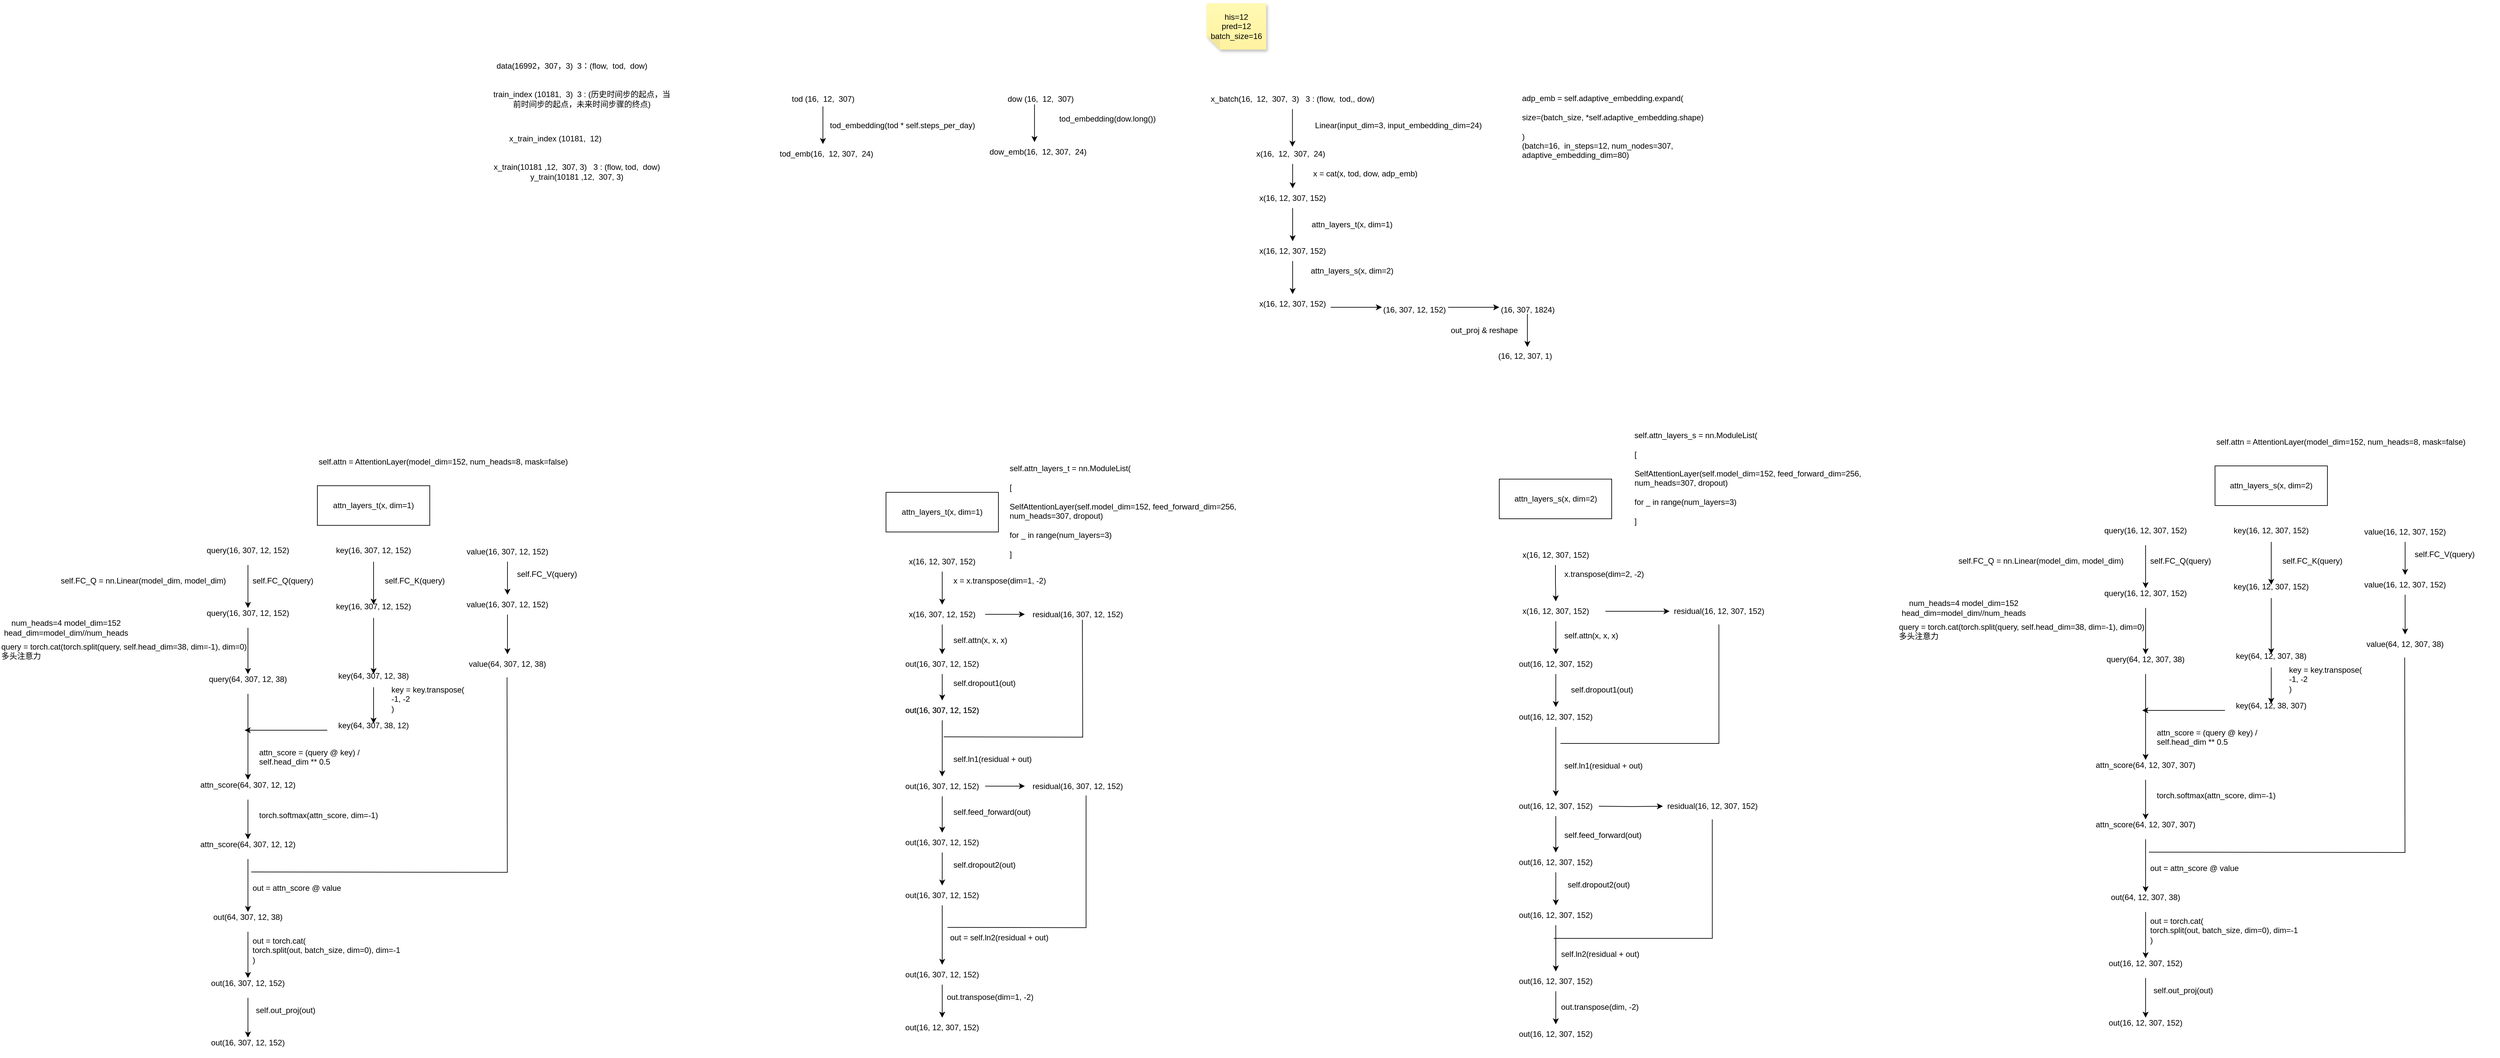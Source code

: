 <mxfile version="24.6.0" type="github">
  <diagram name="第 1 页" id="-XGt41P_KYGz5pX-UrJc">
    <mxGraphModel dx="4562" dy="1086" grid="1" gridSize="10" guides="1" tooltips="1" connect="1" arrows="1" fold="1" page="1" pageScale="1" pageWidth="827" pageHeight="1169" math="0" shadow="0">
      <root>
        <mxCell id="0" />
        <mxCell id="1" parent="0" />
        <mxCell id="pmVqGm87CQ88HaM_0eJG-1" value="data(16992，307，3)&amp;nbsp; 3：(flow,&amp;nbsp; tod,&amp;nbsp; dow)" style="text;strokeColor=none;align=center;fillColor=none;html=1;verticalAlign=middle;whiteSpace=wrap;rounded=0;" parent="1" vertex="1">
          <mxGeometry x="-695" y="90" width="240" height="30" as="geometry" />
        </mxCell>
        <mxCell id="pmVqGm87CQ88HaM_0eJG-2" value="train_index (10181,&amp;nbsp; 3)&amp;nbsp; 3 : (历史时间步的起点，当前时间步的起点，未来时间步骤的终点)" style="text;strokeColor=none;align=center;fillColor=none;html=1;verticalAlign=middle;whiteSpace=wrap;rounded=0;" parent="1" vertex="1">
          <mxGeometry x="-695" y="140" width="270" height="30" as="geometry" />
        </mxCell>
        <mxCell id="pmVqGm87CQ88HaM_0eJG-3" value="x_train_index (10181,&amp;nbsp; 12)" style="text;strokeColor=none;align=center;fillColor=none;html=1;verticalAlign=middle;whiteSpace=wrap;rounded=0;" parent="1" vertex="1">
          <mxGeometry x="-695" y="200" width="190" height="30" as="geometry" />
        </mxCell>
        <mxCell id="pmVqGm87CQ88HaM_0eJG-4" value="his=12&lt;div&gt;pred=12&lt;/div&gt;&lt;div&gt;batch_size=16&lt;/div&gt;" style="shape=note;whiteSpace=wrap;html=1;backgroundOutline=1;fontColor=#000000;darkOpacity=0.05;fillColor=#FFF9B2;strokeColor=none;fillStyle=solid;direction=west;gradientDirection=north;gradientColor=#FFF2A1;shadow=1;size=20;pointerEvents=1;" parent="1" vertex="1">
          <mxGeometry x="385" y="10" width="90" height="70" as="geometry" />
        </mxCell>
        <mxCell id="pmVqGm87CQ88HaM_0eJG-5" value="x_train(10181 ,12,&amp;nbsp; 307, 3)&amp;nbsp; &amp;nbsp;3 : (flow, tod,&amp;nbsp; dow)&lt;div&gt;y_train(10181 ,12,&amp;nbsp; 307, 3)&lt;br&gt;&lt;/div&gt;" style="text;strokeColor=none;align=center;fillColor=none;html=1;verticalAlign=middle;whiteSpace=wrap;rounded=0;" parent="1" vertex="1">
          <mxGeometry x="-710" y="250" width="285" height="30" as="geometry" />
        </mxCell>
        <mxCell id="pmVqGm87CQ88HaM_0eJG-6" value="x_batch(16,&amp;nbsp; 12,&amp;nbsp; 307,&amp;nbsp; 3)&amp;nbsp; &amp;nbsp;3 : (flow,&amp;nbsp; tod,, dow)" style="text;strokeColor=none;align=center;fillColor=none;html=1;verticalAlign=middle;whiteSpace=wrap;rounded=0;" parent="1" vertex="1">
          <mxGeometry x="385" y="140" width="260" height="30" as="geometry" />
        </mxCell>
        <mxCell id="pmVqGm87CQ88HaM_0eJG-7" value="" style="endArrow=classic;html=1;rounded=0;" parent="1" edge="1">
          <mxGeometry width="50" height="50" relative="1" as="geometry">
            <mxPoint x="514.71" y="170" as="sourcePoint" />
            <mxPoint x="514.71" y="227" as="targetPoint" />
          </mxGeometry>
        </mxCell>
        <mxCell id="pmVqGm87CQ88HaM_0eJG-8" value="tod (16,&amp;nbsp; 12,&amp;nbsp; 307)" style="text;strokeColor=none;align=center;fillColor=none;html=1;verticalAlign=middle;whiteSpace=wrap;rounded=0;" parent="1" vertex="1">
          <mxGeometry x="-250" y="140" width="110" height="30" as="geometry" />
        </mxCell>
        <mxCell id="pmVqGm87CQ88HaM_0eJG-9" value="dow (16,&amp;nbsp; 12,&amp;nbsp; 307)" style="text;strokeColor=none;align=center;fillColor=none;html=1;verticalAlign=middle;whiteSpace=wrap;rounded=0;" parent="1" vertex="1">
          <mxGeometry x="79" y="140" width="110" height="30" as="geometry" />
        </mxCell>
        <mxCell id="pmVqGm87CQ88HaM_0eJG-10" value="Linear(input_dim=3, input_embedding_dim=24)" style="text;strokeColor=none;align=center;fillColor=none;html=1;verticalAlign=middle;whiteSpace=wrap;rounded=0;" parent="1" vertex="1">
          <mxGeometry x="530" y="180" width="290" height="30" as="geometry" />
        </mxCell>
        <mxCell id="pmVqGm87CQ88HaM_0eJG-24" value="" style="edgeStyle=orthogonalEdgeStyle;rounded=0;orthogonalLoop=1;jettySize=auto;html=1;" parent="1" source="pmVqGm87CQ88HaM_0eJG-11" edge="1">
          <mxGeometry relative="1" as="geometry">
            <mxPoint x="515.034" y="290" as="targetPoint" />
          </mxGeometry>
        </mxCell>
        <mxCell id="pmVqGm87CQ88HaM_0eJG-11" value="x(16,&amp;nbsp; 12,&amp;nbsp; 307,&amp;nbsp; 24)&amp;nbsp;&amp;nbsp;" style="text;strokeColor=none;align=center;fillColor=none;html=1;verticalAlign=middle;whiteSpace=wrap;rounded=0;" parent="1" vertex="1">
          <mxGeometry x="407.5" y="223" width="215" height="30" as="geometry" />
        </mxCell>
        <mxCell id="pmVqGm87CQ88HaM_0eJG-12" value="" style="endArrow=classic;html=1;rounded=0;" parent="1" edge="1">
          <mxGeometry width="50" height="50" relative="1" as="geometry">
            <mxPoint x="-195.42" y="166" as="sourcePoint" />
            <mxPoint x="-195.42" y="223" as="targetPoint" />
          </mxGeometry>
        </mxCell>
        <mxCell id="pmVqGm87CQ88HaM_0eJG-13" value="tod_embedding(tod * self.steps_per_day)" style="text;strokeColor=none;align=center;fillColor=none;html=1;verticalAlign=middle;whiteSpace=wrap;rounded=0;" parent="1" vertex="1">
          <mxGeometry x="-190" y="180" width="230" height="30" as="geometry" />
        </mxCell>
        <mxCell id="pmVqGm87CQ88HaM_0eJG-14" value="tod_emb(16,&amp;nbsp; 12, 307,&amp;nbsp; 24)" style="text;strokeColor=none;align=center;fillColor=none;html=1;verticalAlign=middle;whiteSpace=wrap;rounded=0;" parent="1" vertex="1">
          <mxGeometry x="-270" y="223" width="160" height="30" as="geometry" />
        </mxCell>
        <mxCell id="pmVqGm87CQ88HaM_0eJG-18" value="" style="endArrow=classic;html=1;rounded=0;" parent="1" edge="1">
          <mxGeometry width="50" height="50" relative="1" as="geometry">
            <mxPoint x="124.58" y="163" as="sourcePoint" />
            <mxPoint x="124.58" y="220" as="targetPoint" />
          </mxGeometry>
        </mxCell>
        <mxCell id="pmVqGm87CQ88HaM_0eJG-19" value="tod_embedding(dow.long())" style="text;strokeColor=none;align=center;fillColor=none;html=1;verticalAlign=middle;whiteSpace=wrap;rounded=0;" parent="1" vertex="1">
          <mxGeometry x="120" y="170" width="230" height="30" as="geometry" />
        </mxCell>
        <mxCell id="pmVqGm87CQ88HaM_0eJG-20" value="dow_emb(16,&amp;nbsp; 12, 307,&amp;nbsp; 24)" style="text;strokeColor=none;align=center;fillColor=none;html=1;verticalAlign=middle;whiteSpace=wrap;rounded=0;" parent="1" vertex="1">
          <mxGeometry x="50" y="220" width="160" height="30" as="geometry" />
        </mxCell>
        <UserObject label="adp_emb = self.adaptive_embedding.expand(&lt;br&gt;&lt;br&gt;                size=(batch_size, *self.adaptive_embedding.shape)&lt;br&gt;&lt;br&gt;            )&lt;div&gt;(batch=16,&amp;nbsp; in_steps=12, num_nodes=307, adaptive_embedding_dim=80)&lt;br&gt;&lt;/div&gt;" link="adp_emb = self.adaptive_embedding.expand( &#xa;                size=(batch_size, *self.adaptive_embedding.shape) &#xa;            )" id="pmVqGm87CQ88HaM_0eJG-21">
          <mxCell style="text;whiteSpace=wrap;html=1;" parent="1" vertex="1">
            <mxGeometry x="860" y="140" width="290" height="110" as="geometry" />
          </mxCell>
        </UserObject>
        <mxCell id="pmVqGm87CQ88HaM_0eJG-28" value="x = cat(x, tod, dow, adp_emb)" style="text;strokeColor=none;align=center;fillColor=none;html=1;verticalAlign=middle;whiteSpace=wrap;rounded=0;" parent="1" vertex="1">
          <mxGeometry x="540" y="253" width="170" height="30" as="geometry" />
        </mxCell>
        <mxCell id="pmVqGm87CQ88HaM_0eJG-35" style="edgeStyle=orthogonalEdgeStyle;rounded=0;orthogonalLoop=1;jettySize=auto;html=1;" parent="1" source="pmVqGm87CQ88HaM_0eJG-29" edge="1">
          <mxGeometry relative="1" as="geometry">
            <mxPoint x="515" y="370" as="targetPoint" />
          </mxGeometry>
        </mxCell>
        <mxCell id="pmVqGm87CQ88HaM_0eJG-29" value="x(16, 12, 307, 152)" style="text;strokeColor=none;align=center;fillColor=none;html=1;verticalAlign=middle;whiteSpace=wrap;rounded=0;" parent="1" vertex="1">
          <mxGeometry x="440" y="290" width="150" height="30" as="geometry" />
        </mxCell>
        <mxCell id="pmVqGm87CQ88HaM_0eJG-32" value="attn_layers_t(x, dim=1)" style="text;strokeColor=none;align=center;fillColor=none;html=1;verticalAlign=middle;whiteSpace=wrap;rounded=0;" parent="1" vertex="1">
          <mxGeometry x="540" y="330" width="130" height="30" as="geometry" />
        </mxCell>
        <mxCell id="pmVqGm87CQ88HaM_0eJG-37" style="edgeStyle=orthogonalEdgeStyle;rounded=0;orthogonalLoop=1;jettySize=auto;html=1;" parent="1" source="pmVqGm87CQ88HaM_0eJG-38" edge="1">
          <mxGeometry relative="1" as="geometry">
            <mxPoint x="515" y="450" as="targetPoint" />
          </mxGeometry>
        </mxCell>
        <mxCell id="pmVqGm87CQ88HaM_0eJG-38" value="x(16, 12, 307, 152)" style="text;strokeColor=none;align=center;fillColor=none;html=1;verticalAlign=middle;whiteSpace=wrap;rounded=0;" parent="1" vertex="1">
          <mxGeometry x="440" y="370" width="150" height="30" as="geometry" />
        </mxCell>
        <mxCell id="pmVqGm87CQ88HaM_0eJG-39" value="attn_layers_s(x, dim=2)" style="text;strokeColor=none;align=center;fillColor=none;html=1;verticalAlign=middle;whiteSpace=wrap;rounded=0;" parent="1" vertex="1">
          <mxGeometry x="540" y="400" width="130" height="30" as="geometry" />
        </mxCell>
        <mxCell id="pmVqGm87CQ88HaM_0eJG-41" value="x(16, 12, 307, 152)" style="text;strokeColor=none;align=center;fillColor=none;html=1;verticalAlign=middle;whiteSpace=wrap;rounded=0;" parent="1" vertex="1">
          <mxGeometry x="440" y="450" width="150" height="30" as="geometry" />
        </mxCell>
        <mxCell id="pmVqGm87CQ88HaM_0eJG-43" value="" style="endArrow=classic;html=1;rounded=0;" parent="1" edge="1">
          <mxGeometry width="50" height="50" relative="1" as="geometry">
            <mxPoint x="572.5" y="470" as="sourcePoint" />
            <mxPoint x="650" y="470" as="targetPoint" />
          </mxGeometry>
        </mxCell>
        <mxCell id="pmVqGm87CQ88HaM_0eJG-45" value="(16, 307, 12, 152)" style="text;whiteSpace=wrap;html=1;" parent="1" vertex="1">
          <mxGeometry x="650" y="460" width="100" height="30" as="geometry" />
        </mxCell>
        <mxCell id="pmVqGm87CQ88HaM_0eJG-46" value="" style="endArrow=classic;html=1;rounded=0;" parent="1" edge="1">
          <mxGeometry width="50" height="50" relative="1" as="geometry">
            <mxPoint x="750" y="470" as="sourcePoint" />
            <mxPoint x="827.5" y="470" as="targetPoint" />
          </mxGeometry>
        </mxCell>
        <mxCell id="pmVqGm87CQ88HaM_0eJG-47" value="(16, 307, 1824)" style="text;whiteSpace=wrap;html=1;" parent="1" vertex="1">
          <mxGeometry x="827.5" y="460" width="92.5" height="30" as="geometry" />
        </mxCell>
        <mxCell id="pmVqGm87CQ88HaM_0eJG-48" style="edgeStyle=orthogonalEdgeStyle;rounded=0;orthogonalLoop=1;jettySize=auto;html=1;" parent="1" edge="1">
          <mxGeometry relative="1" as="geometry">
            <mxPoint x="870" y="530" as="targetPoint" />
            <mxPoint x="870" y="480" as="sourcePoint" />
          </mxGeometry>
        </mxCell>
        <mxCell id="pmVqGm87CQ88HaM_0eJG-49" value="out_proj &amp;amp; reshape" style="text;strokeColor=none;align=center;fillColor=none;html=1;verticalAlign=middle;whiteSpace=wrap;rounded=0;" parent="1" vertex="1">
          <mxGeometry x="750" y="490" width="110" height="30" as="geometry" />
        </mxCell>
        <mxCell id="pmVqGm87CQ88HaM_0eJG-50" value="(16, 12, 307, 1)" style="text;whiteSpace=wrap;html=1;" parent="1" vertex="1">
          <mxGeometry x="823.75" y="530" width="100" height="30" as="geometry" />
        </mxCell>
        <mxCell id="ldrgO-XJAfLefkgxhNQV-1" value="attn_layers_t(x, dim=1)" style="rounded=0;whiteSpace=wrap;html=1;" parent="1" vertex="1">
          <mxGeometry x="-100" y="750" width="170" height="60" as="geometry" />
        </mxCell>
        <mxCell id="ldrgO-XJAfLefkgxhNQV-2" style="edgeStyle=orthogonalEdgeStyle;rounded=0;orthogonalLoop=1;jettySize=auto;html=1;" parent="1" source="ldrgO-XJAfLefkgxhNQV-3" edge="1">
          <mxGeometry relative="1" as="geometry">
            <mxPoint x="-15" y="920" as="targetPoint" />
          </mxGeometry>
        </mxCell>
        <mxCell id="ldrgO-XJAfLefkgxhNQV-3" value="x(16, 12, 307, 152)" style="text;strokeColor=none;align=center;fillColor=none;html=1;verticalAlign=middle;whiteSpace=wrap;rounded=0;" parent="1" vertex="1">
          <mxGeometry x="-90" y="840" width="150" height="30" as="geometry" />
        </mxCell>
        <mxCell id="ldrgO-XJAfLefkgxhNQV-5" value="self.attn_layers_t = nn.ModuleList(&lt;br/&gt;&lt;br&gt;            [&lt;br/&gt;&lt;br&gt;                SelfAttentionLayer(self.model_dim=152, feed_forward_dim=256, num_heads=307, dropout)&lt;br/&gt;&lt;br&gt;                for _ in range(num_layers=3)&lt;br/&gt;&lt;br&gt;            ]" style="text;whiteSpace=wrap;html=1;" parent="1" vertex="1">
          <mxGeometry x="85" y="700" width="440" height="90" as="geometry" />
        </mxCell>
        <mxCell id="ldrgO-XJAfLefkgxhNQV-6" value="x = x.transpose(dim=1, -2)" style="text;whiteSpace=wrap;html=1;" parent="1" vertex="1">
          <mxGeometry y="870" width="160" height="40" as="geometry" />
        </mxCell>
        <mxCell id="ldrgO-XJAfLefkgxhNQV-12" style="edgeStyle=orthogonalEdgeStyle;rounded=0;orthogonalLoop=1;jettySize=auto;html=1;" parent="1" source="ldrgO-XJAfLefkgxhNQV-7" target="ldrgO-XJAfLefkgxhNQV-11" edge="1">
          <mxGeometry relative="1" as="geometry" />
        </mxCell>
        <mxCell id="ldrgO-XJAfLefkgxhNQV-7" value="x(16, 307, 12, 152)" style="text;strokeColor=none;align=center;fillColor=none;html=1;verticalAlign=middle;whiteSpace=wrap;rounded=0;" parent="1" vertex="1">
          <mxGeometry x="-90" y="920" width="150" height="30" as="geometry" />
        </mxCell>
        <mxCell id="ldrgO-XJAfLefkgxhNQV-8" value="" style="endArrow=classic;html=1;rounded=0;" parent="1" edge="1">
          <mxGeometry width="50" height="50" relative="1" as="geometry">
            <mxPoint x="50" y="934.58" as="sourcePoint" />
            <mxPoint x="110" y="934.58" as="targetPoint" />
          </mxGeometry>
        </mxCell>
        <mxCell id="ldrgO-XJAfLefkgxhNQV-10" value="residual(16, 307, 12, 152)" style="text;strokeColor=none;align=center;fillColor=none;html=1;verticalAlign=middle;whiteSpace=wrap;rounded=0;" parent="1" vertex="1">
          <mxGeometry x="115" y="920" width="150" height="30" as="geometry" />
        </mxCell>
        <mxCell id="ldrgO-XJAfLefkgxhNQV-15" style="edgeStyle=orthogonalEdgeStyle;rounded=0;orthogonalLoop=1;jettySize=auto;html=1;" parent="1" source="ldrgO-XJAfLefkgxhNQV-11" target="ldrgO-XJAfLefkgxhNQV-14" edge="1">
          <mxGeometry relative="1" as="geometry" />
        </mxCell>
        <mxCell id="ldrgO-XJAfLefkgxhNQV-11" value="out(16, 307, 12, 152)" style="text;strokeColor=none;align=center;fillColor=none;html=1;verticalAlign=middle;whiteSpace=wrap;rounded=0;" parent="1" vertex="1">
          <mxGeometry x="-90" y="995" width="150" height="30" as="geometry" />
        </mxCell>
        <UserObject label="self.attn(x, x, x)" id="ldrgO-XJAfLefkgxhNQV-13">
          <mxCell style="text;whiteSpace=wrap;html=1;" parent="1" vertex="1">
            <mxGeometry y="960" width="110" height="25" as="geometry" />
          </mxCell>
        </UserObject>
        <mxCell id="ldrgO-XJAfLefkgxhNQV-14" value="out(16, 307, 12, 152)" style="text;strokeColor=none;align=center;fillColor=none;html=1;verticalAlign=middle;whiteSpace=wrap;rounded=0;" parent="1" vertex="1">
          <mxGeometry x="-90" y="1065" width="150" height="30" as="geometry" />
        </mxCell>
        <mxCell id="ldrgO-XJAfLefkgxhNQV-16" value="self.dropout1(out)" style="text;whiteSpace=wrap;html=1;" parent="1" vertex="1">
          <mxGeometry y="1025" width="130" height="40" as="geometry" />
        </mxCell>
        <mxCell id="ldrgO-XJAfLefkgxhNQV-20" style="edgeStyle=orthogonalEdgeStyle;rounded=0;orthogonalLoop=1;jettySize=auto;html=1;" parent="1" source="ldrgO-XJAfLefkgxhNQV-18" target="ldrgO-XJAfLefkgxhNQV-19" edge="1">
          <mxGeometry relative="1" as="geometry" />
        </mxCell>
        <mxCell id="ldrgO-XJAfLefkgxhNQV-18" value="out(16, 307, 12, 152)" style="text;strokeColor=none;align=center;fillColor=none;html=1;verticalAlign=middle;whiteSpace=wrap;rounded=0;" parent="1" vertex="1">
          <mxGeometry x="-90" y="1065" width="150" height="30" as="geometry" />
        </mxCell>
        <mxCell id="ldrgO-XJAfLefkgxhNQV-26" style="edgeStyle=orthogonalEdgeStyle;rounded=0;orthogonalLoop=1;jettySize=auto;html=1;" parent="1" source="ldrgO-XJAfLefkgxhNQV-19" target="ldrgO-XJAfLefkgxhNQV-25" edge="1">
          <mxGeometry relative="1" as="geometry" />
        </mxCell>
        <mxCell id="ldrgO-XJAfLefkgxhNQV-19" value="out(16, 307, 12, 152)" style="text;strokeColor=none;align=center;fillColor=none;html=1;verticalAlign=middle;whiteSpace=wrap;rounded=0;" parent="1" vertex="1">
          <mxGeometry x="-90" y="1180" width="150" height="30" as="geometry" />
        </mxCell>
        <mxCell id="ldrgO-XJAfLefkgxhNQV-21" value="" style="endArrow=none;html=1;rounded=0;entryX=0.995;entryY=0.894;entryDx=0;entryDy=0;entryPerimeter=0;edgeStyle=orthogonalEdgeStyle;" parent="1" edge="1">
          <mxGeometry width="50" height="50" relative="1" as="geometry">
            <mxPoint x="-12.69" y="1120" as="sourcePoint" />
            <mxPoint x="196.98" y="942.88" as="targetPoint" />
          </mxGeometry>
        </mxCell>
        <mxCell id="ldrgO-XJAfLefkgxhNQV-22" value="self.ln1(residual + out)" style="text;whiteSpace=wrap;html=1;" parent="1" vertex="1">
          <mxGeometry y="1140" width="150" height="40" as="geometry" />
        </mxCell>
        <mxCell id="ldrgO-XJAfLefkgxhNQV-23" value="" style="endArrow=classic;html=1;rounded=0;" parent="1" edge="1">
          <mxGeometry width="50" height="50" relative="1" as="geometry">
            <mxPoint x="50" y="1194.58" as="sourcePoint" />
            <mxPoint x="110" y="1194.58" as="targetPoint" />
          </mxGeometry>
        </mxCell>
        <mxCell id="ldrgO-XJAfLefkgxhNQV-24" value="residual(16, 307, 12, 152)" style="text;strokeColor=none;align=center;fillColor=none;html=1;verticalAlign=middle;whiteSpace=wrap;rounded=0;" parent="1" vertex="1">
          <mxGeometry x="115" y="1180" width="150" height="30" as="geometry" />
        </mxCell>
        <mxCell id="ldrgO-XJAfLefkgxhNQV-29" style="edgeStyle=orthogonalEdgeStyle;rounded=0;orthogonalLoop=1;jettySize=auto;html=1;" parent="1" source="ldrgO-XJAfLefkgxhNQV-25" target="ldrgO-XJAfLefkgxhNQV-28" edge="1">
          <mxGeometry relative="1" as="geometry" />
        </mxCell>
        <mxCell id="ldrgO-XJAfLefkgxhNQV-25" value="out(16, 307, 12, 152)" style="text;strokeColor=none;align=center;fillColor=none;html=1;verticalAlign=middle;whiteSpace=wrap;rounded=0;" parent="1" vertex="1">
          <mxGeometry x="-90" y="1265" width="150" height="30" as="geometry" />
        </mxCell>
        <mxCell id="ldrgO-XJAfLefkgxhNQV-27" value="self.feed_forward(out)" style="text;whiteSpace=wrap;html=1;" parent="1" vertex="1">
          <mxGeometry y="1220" width="150" height="40" as="geometry" />
        </mxCell>
        <mxCell id="ldrgO-XJAfLefkgxhNQV-33" style="edgeStyle=orthogonalEdgeStyle;rounded=0;orthogonalLoop=1;jettySize=auto;html=1;" parent="1" source="ldrgO-XJAfLefkgxhNQV-28" target="ldrgO-XJAfLefkgxhNQV-32" edge="1">
          <mxGeometry relative="1" as="geometry" />
        </mxCell>
        <mxCell id="ldrgO-XJAfLefkgxhNQV-28" value="out(16, 307, 12, 152)" style="text;strokeColor=none;align=center;fillColor=none;html=1;verticalAlign=middle;whiteSpace=wrap;rounded=0;" parent="1" vertex="1">
          <mxGeometry x="-90" y="1345" width="150" height="30" as="geometry" />
        </mxCell>
        <mxCell id="ldrgO-XJAfLefkgxhNQV-30" value="self.dropout2(out)" style="text;whiteSpace=wrap;html=1;" parent="1" vertex="1">
          <mxGeometry y="1300" width="130" height="40" as="geometry" />
        </mxCell>
        <mxCell id="ldrgO-XJAfLefkgxhNQV-31" value="out = self.ln2(residual + out)" style="text;whiteSpace=wrap;html=1;" parent="1" vertex="1">
          <mxGeometry x="-5" y="1410" width="180" height="40" as="geometry" />
        </mxCell>
        <mxCell id="ldrgO-XJAfLefkgxhNQV-36" style="edgeStyle=orthogonalEdgeStyle;rounded=0;orthogonalLoop=1;jettySize=auto;html=1;" parent="1" source="ldrgO-XJAfLefkgxhNQV-32" edge="1">
          <mxGeometry relative="1" as="geometry">
            <mxPoint x="-15.0" y="1545" as="targetPoint" />
          </mxGeometry>
        </mxCell>
        <mxCell id="ldrgO-XJAfLefkgxhNQV-32" value="out(16, 307, 12, 152)" style="text;strokeColor=none;align=center;fillColor=none;html=1;verticalAlign=middle;whiteSpace=wrap;rounded=0;" parent="1" vertex="1">
          <mxGeometry x="-90" y="1465" width="150" height="30" as="geometry" />
        </mxCell>
        <mxCell id="ldrgO-XJAfLefkgxhNQV-34" value="" style="endArrow=none;html=1;rounded=0;entryX=0.584;entryY=0.957;entryDx=0;entryDy=0;entryPerimeter=0;edgeStyle=orthogonalEdgeStyle;" parent="1" target="ldrgO-XJAfLefkgxhNQV-24" edge="1">
          <mxGeometry width="50" height="50" relative="1" as="geometry">
            <mxPoint x="-7" y="1408.32" as="sourcePoint" />
            <mxPoint x="202.67" y="1231.2" as="targetPoint" />
          </mxGeometry>
        </mxCell>
        <mxCell id="ldrgO-XJAfLefkgxhNQV-35" value="out(16, 12, 307, 152)" style="text;strokeColor=none;align=center;fillColor=none;html=1;verticalAlign=middle;whiteSpace=wrap;rounded=0;" parent="1" vertex="1">
          <mxGeometry x="-90" y="1545" width="150" height="30" as="geometry" />
        </mxCell>
        <mxCell id="ldrgO-XJAfLefkgxhNQV-37" value="out.transpose(dim=1, -2)" style="text;whiteSpace=wrap;html=1;" parent="1" vertex="1">
          <mxGeometry x="-10" y="1500" width="150" height="40" as="geometry" />
        </mxCell>
        <mxCell id="ldrgO-XJAfLefkgxhNQV-38" value="attn_layers_s(x, dim=2)" style="rounded=0;whiteSpace=wrap;html=1;" parent="1" vertex="1">
          <mxGeometry x="827.5" y="730" width="170" height="60" as="geometry" />
        </mxCell>
        <mxCell id="ldrgO-XJAfLefkgxhNQV-42" style="edgeStyle=orthogonalEdgeStyle;rounded=0;orthogonalLoop=1;jettySize=auto;html=1;" parent="1" source="ldrgO-XJAfLefkgxhNQV-39" target="ldrgO-XJAfLefkgxhNQV-41" edge="1">
          <mxGeometry relative="1" as="geometry" />
        </mxCell>
        <mxCell id="ldrgO-XJAfLefkgxhNQV-39" value="x(16, 12, 307, 152)" style="text;strokeColor=none;align=center;fillColor=none;html=1;verticalAlign=middle;whiteSpace=wrap;rounded=0;" parent="1" vertex="1">
          <mxGeometry x="837.5" y="830" width="150" height="30" as="geometry" />
        </mxCell>
        <mxCell id="ldrgO-XJAfLefkgxhNQV-40" value="self.attn_layers_s = nn.ModuleList(&lt;br&gt;&lt;br&gt;            [&lt;br&gt;&lt;br&gt;                SelfAttentionLayer(self.model_dim=152, feed_forward_dim=256, num_heads=307, dropout)&lt;br&gt;&lt;br&gt;                for _ in range(num_layers=3)&lt;br&gt;&lt;br&gt;            ]" style="text;whiteSpace=wrap;html=1;" parent="1" vertex="1">
          <mxGeometry x="1030" y="650" width="440" height="90" as="geometry" />
        </mxCell>
        <mxCell id="ldrgO-XJAfLefkgxhNQV-48" style="edgeStyle=orthogonalEdgeStyle;rounded=0;orthogonalLoop=1;jettySize=auto;html=1;" parent="1" source="ldrgO-XJAfLefkgxhNQV-41" target="ldrgO-XJAfLefkgxhNQV-47" edge="1">
          <mxGeometry relative="1" as="geometry" />
        </mxCell>
        <mxCell id="ldrgO-XJAfLefkgxhNQV-50" style="edgeStyle=orthogonalEdgeStyle;rounded=0;orthogonalLoop=1;jettySize=auto;html=1;" parent="1" source="ldrgO-XJAfLefkgxhNQV-41" target="ldrgO-XJAfLefkgxhNQV-49" edge="1">
          <mxGeometry relative="1" as="geometry" />
        </mxCell>
        <mxCell id="ldrgO-XJAfLefkgxhNQV-41" value="x(16, 12, 307, 152)" style="text;strokeColor=none;align=center;fillColor=none;html=1;verticalAlign=middle;whiteSpace=wrap;rounded=0;" parent="1" vertex="1">
          <mxGeometry x="838" y="915" width="150" height="30" as="geometry" />
        </mxCell>
        <mxCell id="ldrgO-XJAfLefkgxhNQV-43" value="x.transpose(dim=2, -2)" style="text;whiteSpace=wrap;html=1;" parent="1" vertex="1">
          <mxGeometry x="923.75" y="860" width="140" height="40" as="geometry" />
        </mxCell>
        <mxCell id="ldrgO-XJAfLefkgxhNQV-47" value="residual(16, 12, 307, 152)" style="text;strokeColor=none;align=center;fillColor=none;html=1;verticalAlign=middle;whiteSpace=wrap;rounded=0;" parent="1" vertex="1">
          <mxGeometry x="1085" y="915" width="150" height="30" as="geometry" />
        </mxCell>
        <mxCell id="ldrgO-XJAfLefkgxhNQV-53" style="edgeStyle=orthogonalEdgeStyle;rounded=0;orthogonalLoop=1;jettySize=auto;html=1;" parent="1" source="ldrgO-XJAfLefkgxhNQV-49" target="ldrgO-XJAfLefkgxhNQV-52" edge="1">
          <mxGeometry relative="1" as="geometry" />
        </mxCell>
        <mxCell id="ldrgO-XJAfLefkgxhNQV-49" value="out(16, 12, 307, 152)" style="text;strokeColor=none;align=center;fillColor=none;html=1;verticalAlign=middle;whiteSpace=wrap;rounded=0;" parent="1" vertex="1">
          <mxGeometry x="838" y="995" width="150" height="30" as="geometry" />
        </mxCell>
        <UserObject label="self.attn(x, x, x)" id="ldrgO-XJAfLefkgxhNQV-51">
          <mxCell style="text;whiteSpace=wrap;html=1;" parent="1" vertex="1">
            <mxGeometry x="923.75" y="952.5" width="110" height="40" as="geometry" />
          </mxCell>
        </UserObject>
        <mxCell id="ldrgO-XJAfLefkgxhNQV-56" style="edgeStyle=orthogonalEdgeStyle;rounded=0;orthogonalLoop=1;jettySize=auto;html=1;" parent="1" source="ldrgO-XJAfLefkgxhNQV-52" target="ldrgO-XJAfLefkgxhNQV-55" edge="1">
          <mxGeometry relative="1" as="geometry" />
        </mxCell>
        <mxCell id="ldrgO-XJAfLefkgxhNQV-52" value="out(16, 12, 307, 152)" style="text;strokeColor=none;align=center;fillColor=none;html=1;verticalAlign=middle;whiteSpace=wrap;rounded=0;" parent="1" vertex="1">
          <mxGeometry x="838" y="1075" width="150" height="30" as="geometry" />
        </mxCell>
        <mxCell id="ldrgO-XJAfLefkgxhNQV-54" value="self.dropout1(out)" style="text;whiteSpace=wrap;html=1;" parent="1" vertex="1">
          <mxGeometry x="933.75" y="1035" width="130" height="40" as="geometry" />
        </mxCell>
        <mxCell id="ldrgO-XJAfLefkgxhNQV-67" style="edgeStyle=orthogonalEdgeStyle;rounded=0;orthogonalLoop=1;jettySize=auto;html=1;" parent="1" source="ldrgO-XJAfLefkgxhNQV-55" target="ldrgO-XJAfLefkgxhNQV-66" edge="1">
          <mxGeometry relative="1" as="geometry" />
        </mxCell>
        <mxCell id="ldrgO-XJAfLefkgxhNQV-55" value="out(16, 12, 307, 152)" style="text;strokeColor=none;align=center;fillColor=none;html=1;verticalAlign=middle;whiteSpace=wrap;rounded=0;" parent="1" vertex="1">
          <mxGeometry x="838" y="1210" width="150" height="30" as="geometry" />
        </mxCell>
        <mxCell id="ldrgO-XJAfLefkgxhNQV-59" value="" style="endArrow=none;html=1;rounded=0;edgeStyle=orthogonalEdgeStyle;" parent="1" edge="1">
          <mxGeometry width="50" height="50" relative="1" as="geometry">
            <mxPoint x="920" y="1130" as="sourcePoint" />
            <mxPoint x="1159.66" y="950" as="targetPoint" />
            <Array as="points">
              <mxPoint x="920" y="1130" />
              <mxPoint x="1160" y="1130" />
            </Array>
          </mxGeometry>
        </mxCell>
        <mxCell id="ldrgO-XJAfLefkgxhNQV-60" value="self.ln1(residual + out)" style="text;whiteSpace=wrap;html=1;" parent="1" vertex="1">
          <mxGeometry x="923.75" y="1150" width="150" height="40" as="geometry" />
        </mxCell>
        <mxCell id="ldrgO-XJAfLefkgxhNQV-63" style="edgeStyle=orthogonalEdgeStyle;rounded=0;orthogonalLoop=1;jettySize=auto;html=1;" parent="1" target="ldrgO-XJAfLefkgxhNQV-64" edge="1">
          <mxGeometry relative="1" as="geometry">
            <mxPoint x="978" y="1225" as="sourcePoint" />
          </mxGeometry>
        </mxCell>
        <mxCell id="ldrgO-XJAfLefkgxhNQV-64" value="residual(16, 12, 307, 152)" style="text;strokeColor=none;align=center;fillColor=none;html=1;verticalAlign=middle;whiteSpace=wrap;rounded=0;" parent="1" vertex="1">
          <mxGeometry x="1075" y="1210" width="150" height="30" as="geometry" />
        </mxCell>
        <mxCell id="ldrgO-XJAfLefkgxhNQV-65" value="" style="endArrow=none;html=1;rounded=0;edgeStyle=orthogonalEdgeStyle;" parent="1" edge="1">
          <mxGeometry width="50" height="50" relative="1" as="geometry">
            <mxPoint x="910" y="1425" as="sourcePoint" />
            <mxPoint x="1149.66" y="1245" as="targetPoint" />
            <Array as="points">
              <mxPoint x="910" y="1425" />
              <mxPoint x="1150" y="1425" />
            </Array>
          </mxGeometry>
        </mxCell>
        <mxCell id="ldrgO-XJAfLefkgxhNQV-70" style="edgeStyle=orthogonalEdgeStyle;rounded=0;orthogonalLoop=1;jettySize=auto;html=1;" parent="1" source="ldrgO-XJAfLefkgxhNQV-66" target="ldrgO-XJAfLefkgxhNQV-69" edge="1">
          <mxGeometry relative="1" as="geometry" />
        </mxCell>
        <mxCell id="ldrgO-XJAfLefkgxhNQV-66" value="out(16, 12, 307, 152)" style="text;strokeColor=none;align=center;fillColor=none;html=1;verticalAlign=middle;whiteSpace=wrap;rounded=0;" parent="1" vertex="1">
          <mxGeometry x="838" y="1295" width="150" height="30" as="geometry" />
        </mxCell>
        <mxCell id="ldrgO-XJAfLefkgxhNQV-68" value="self.feed_forward(out)" style="text;whiteSpace=wrap;html=1;" parent="1" vertex="1">
          <mxGeometry x="923.75" y="1255" width="150" height="40" as="geometry" />
        </mxCell>
        <mxCell id="ldrgO-XJAfLefkgxhNQV-73" style="edgeStyle=orthogonalEdgeStyle;rounded=0;orthogonalLoop=1;jettySize=auto;html=1;" parent="1" source="ldrgO-XJAfLefkgxhNQV-69" target="ldrgO-XJAfLefkgxhNQV-72" edge="1">
          <mxGeometry relative="1" as="geometry" />
        </mxCell>
        <mxCell id="ldrgO-XJAfLefkgxhNQV-69" value="out(16, 12, 307, 152)" style="text;strokeColor=none;align=center;fillColor=none;html=1;verticalAlign=middle;whiteSpace=wrap;rounded=0;" parent="1" vertex="1">
          <mxGeometry x="838" y="1375" width="150" height="30" as="geometry" />
        </mxCell>
        <mxCell id="ldrgO-XJAfLefkgxhNQV-71" value="self.dropout2(out)" style="text;whiteSpace=wrap;html=1;" parent="1" vertex="1">
          <mxGeometry x="928.75" y="1330" width="130" height="40" as="geometry" />
        </mxCell>
        <mxCell id="ldrgO-XJAfLefkgxhNQV-76" style="edgeStyle=orthogonalEdgeStyle;rounded=0;orthogonalLoop=1;jettySize=auto;html=1;" parent="1" source="ldrgO-XJAfLefkgxhNQV-72" target="ldrgO-XJAfLefkgxhNQV-75" edge="1">
          <mxGeometry relative="1" as="geometry" />
        </mxCell>
        <mxCell id="ldrgO-XJAfLefkgxhNQV-72" value="out(16, 12, 307, 152)" style="text;strokeColor=none;align=center;fillColor=none;html=1;verticalAlign=middle;whiteSpace=wrap;rounded=0;" parent="1" vertex="1">
          <mxGeometry x="838" y="1475" width="150" height="30" as="geometry" />
        </mxCell>
        <mxCell id="ldrgO-XJAfLefkgxhNQV-74" value="self.ln2(residual + out)" style="text;whiteSpace=wrap;html=1;" parent="1" vertex="1">
          <mxGeometry x="918.75" y="1435" width="150" height="40" as="geometry" />
        </mxCell>
        <mxCell id="ldrgO-XJAfLefkgxhNQV-75" value="out(16, 12, 307, 152)" style="text;strokeColor=none;align=center;fillColor=none;html=1;verticalAlign=middle;whiteSpace=wrap;rounded=0;" parent="1" vertex="1">
          <mxGeometry x="838" y="1555" width="150" height="30" as="geometry" />
        </mxCell>
        <mxCell id="ldrgO-XJAfLefkgxhNQV-77" value="out.transpose(dim, -2)" style="text;whiteSpace=wrap;html=1;" parent="1" vertex="1">
          <mxGeometry x="918.75" y="1515" width="150" height="40" as="geometry" />
        </mxCell>
        <mxCell id="ldrgO-XJAfLefkgxhNQV-79" value="attn_layers_t(x, dim=1)" style="rounded=0;whiteSpace=wrap;html=1;" parent="1" vertex="1">
          <mxGeometry x="-960" y="740" width="170" height="60" as="geometry" />
        </mxCell>
        <UserObject label="self.attn = AttentionLayer(model_dim=152, num_heads=8, mask=false)" id="ldrgO-XJAfLefkgxhNQV-80">
          <mxCell style="text;whiteSpace=wrap;html=1;" parent="1" vertex="1">
            <mxGeometry x="-960" y="690" width="390" height="40" as="geometry" />
          </mxCell>
        </UserObject>
        <mxCell id="ldrgO-XJAfLefkgxhNQV-86" style="edgeStyle=orthogonalEdgeStyle;rounded=0;orthogonalLoop=1;jettySize=auto;html=1;" parent="1" source="ldrgO-XJAfLefkgxhNQV-81" target="ldrgO-XJAfLefkgxhNQV-85" edge="1">
          <mxGeometry relative="1" as="geometry" />
        </mxCell>
        <mxCell id="ldrgO-XJAfLefkgxhNQV-81" value="query(16, 307, 12, 152)&lt;div&gt;&lt;br&gt;&lt;/div&gt;" style="text;strokeColor=none;align=center;fillColor=none;html=1;verticalAlign=middle;whiteSpace=wrap;rounded=0;" parent="1" vertex="1">
          <mxGeometry x="-1140" y="830" width="150" height="30" as="geometry" />
        </mxCell>
        <mxCell id="ldrgO-XJAfLefkgxhNQV-93" style="edgeStyle=orthogonalEdgeStyle;rounded=0;orthogonalLoop=1;jettySize=auto;html=1;" parent="1" source="ldrgO-XJAfLefkgxhNQV-82" target="ldrgO-XJAfLefkgxhNQV-92" edge="1">
          <mxGeometry relative="1" as="geometry" />
        </mxCell>
        <mxCell id="ldrgO-XJAfLefkgxhNQV-82" value="&lt;div&gt;key(16, 307, 12, 152)&lt;br&gt;&lt;/div&gt;&lt;div&gt;&lt;br&gt;&lt;/div&gt;" style="text;strokeColor=none;align=center;fillColor=none;html=1;verticalAlign=middle;whiteSpace=wrap;rounded=0;" parent="1" vertex="1">
          <mxGeometry x="-945" y="835" width="140" height="20" as="geometry" />
        </mxCell>
        <mxCell id="ldrgO-XJAfLefkgxhNQV-96" style="edgeStyle=orthogonalEdgeStyle;rounded=0;orthogonalLoop=1;jettySize=auto;html=1;" parent="1" source="ldrgO-XJAfLefkgxhNQV-83" target="ldrgO-XJAfLefkgxhNQV-95" edge="1">
          <mxGeometry relative="1" as="geometry" />
        </mxCell>
        <mxCell id="ldrgO-XJAfLefkgxhNQV-83" value="value(16, 307, 12, 152)" style="text;strokeColor=none;align=center;fillColor=none;html=1;verticalAlign=middle;whiteSpace=wrap;rounded=0;" parent="1" vertex="1">
          <mxGeometry x="-750" y="825" width="155" height="30" as="geometry" />
        </mxCell>
        <mxCell id="ldrgO-XJAfLefkgxhNQV-99" style="edgeStyle=orthogonalEdgeStyle;rounded=0;orthogonalLoop=1;jettySize=auto;html=1;" parent="1" source="ldrgO-XJAfLefkgxhNQV-85" target="ldrgO-XJAfLefkgxhNQV-98" edge="1">
          <mxGeometry relative="1" as="geometry" />
        </mxCell>
        <mxCell id="ldrgO-XJAfLefkgxhNQV-85" value="query(16, 307, 12, 152)&lt;div&gt;&lt;br&gt;&lt;/div&gt;" style="text;strokeColor=none;align=center;fillColor=none;html=1;verticalAlign=middle;whiteSpace=wrap;rounded=0;" parent="1" vertex="1">
          <mxGeometry x="-1140" y="925" width="150" height="30" as="geometry" />
        </mxCell>
        <mxCell id="ldrgO-XJAfLefkgxhNQV-87" value="self.FC_Q(query)" style="text;whiteSpace=wrap;html=1;" parent="1" vertex="1">
          <mxGeometry x="-1060" y="870" width="130" height="40" as="geometry" />
        </mxCell>
        <mxCell id="ldrgO-XJAfLefkgxhNQV-89" value="self.FC_Q = nn.Linear(model_dim, model_dim)" style="text;whiteSpace=wrap;html=1;" parent="1" vertex="1">
          <mxGeometry x="-1350" y="870" width="280" height="40" as="geometry" />
        </mxCell>
        <mxCell id="ldrgO-XJAfLefkgxhNQV-103" style="edgeStyle=orthogonalEdgeStyle;rounded=0;orthogonalLoop=1;jettySize=auto;html=1;" parent="1" source="ldrgO-XJAfLefkgxhNQV-92" target="ldrgO-XJAfLefkgxhNQV-102" edge="1">
          <mxGeometry relative="1" as="geometry" />
        </mxCell>
        <mxCell id="ldrgO-XJAfLefkgxhNQV-92" value="&lt;div&gt;key(16, 307, 12, 152)&lt;br&gt;&lt;/div&gt;&lt;div&gt;&lt;br&gt;&lt;/div&gt;" style="text;strokeColor=none;align=center;fillColor=none;html=1;verticalAlign=middle;whiteSpace=wrap;rounded=0;" parent="1" vertex="1">
          <mxGeometry x="-945" y="920" width="140" height="20" as="geometry" />
        </mxCell>
        <mxCell id="ldrgO-XJAfLefkgxhNQV-94" value="self.FC_K(query)" style="text;whiteSpace=wrap;html=1;" parent="1" vertex="1">
          <mxGeometry x="-860" y="870" width="130" height="40" as="geometry" />
        </mxCell>
        <mxCell id="ldrgO-XJAfLefkgxhNQV-105" style="edgeStyle=orthogonalEdgeStyle;rounded=0;orthogonalLoop=1;jettySize=auto;html=1;" parent="1" source="ldrgO-XJAfLefkgxhNQV-95" target="ldrgO-XJAfLefkgxhNQV-104" edge="1">
          <mxGeometry relative="1" as="geometry" />
        </mxCell>
        <mxCell id="ldrgO-XJAfLefkgxhNQV-95" value="value(16, 307, 12, 152)" style="text;strokeColor=none;align=center;fillColor=none;html=1;verticalAlign=middle;whiteSpace=wrap;rounded=0;" parent="1" vertex="1">
          <mxGeometry x="-750" y="905" width="155" height="30" as="geometry" />
        </mxCell>
        <mxCell id="ldrgO-XJAfLefkgxhNQV-97" value="self.FC_V(query)" style="text;whiteSpace=wrap;html=1;" parent="1" vertex="1">
          <mxGeometry x="-660" y="860" width="130" height="40" as="geometry" />
        </mxCell>
        <mxCell id="ldrgO-XJAfLefkgxhNQV-110" style="edgeStyle=orthogonalEdgeStyle;rounded=0;orthogonalLoop=1;jettySize=auto;html=1;" parent="1" source="ldrgO-XJAfLefkgxhNQV-98" target="ldrgO-XJAfLefkgxhNQV-109" edge="1">
          <mxGeometry relative="1" as="geometry" />
        </mxCell>
        <mxCell id="ldrgO-XJAfLefkgxhNQV-98" value="query(64, 307, 12, 38)&lt;div&gt;&lt;br&gt;&lt;/div&gt;" style="text;strokeColor=none;align=center;fillColor=none;html=1;verticalAlign=middle;whiteSpace=wrap;rounded=0;" parent="1" vertex="1">
          <mxGeometry x="-1140" y="1025" width="150" height="30" as="geometry" />
        </mxCell>
        <UserObject label="query = torch.cat(torch.split(query, self.head_dim=38, dim=-1), dim=0)&lt;div&gt;多头注意力&lt;/div&gt;" id="ldrgO-XJAfLefkgxhNQV-100">
          <mxCell style="text;whiteSpace=wrap;html=1;" parent="1" vertex="1">
            <mxGeometry x="-1440" y="970" width="380" height="40" as="geometry" />
          </mxCell>
        </UserObject>
        <mxCell id="ldrgO-XJAfLefkgxhNQV-101" value="num_heads=4 model_dim=152&lt;div&gt;head_dim=model_dim//num_heads&lt;/div&gt;" style="text;strokeColor=none;align=center;fillColor=none;html=1;verticalAlign=middle;whiteSpace=wrap;rounded=0;" parent="1" vertex="1">
          <mxGeometry x="-1440" y="940" width="200" height="30" as="geometry" />
        </mxCell>
        <mxCell id="ldrgO-XJAfLefkgxhNQV-107" style="edgeStyle=orthogonalEdgeStyle;rounded=0;orthogonalLoop=1;jettySize=auto;html=1;" parent="1" source="ldrgO-XJAfLefkgxhNQV-102" target="ldrgO-XJAfLefkgxhNQV-106" edge="1">
          <mxGeometry relative="1" as="geometry" />
        </mxCell>
        <mxCell id="ldrgO-XJAfLefkgxhNQV-102" value="&lt;div&gt;key(64, 307, 12, 38)&lt;br&gt;&lt;/div&gt;&lt;div&gt;&lt;br&gt;&lt;/div&gt;" style="text;strokeColor=none;align=center;fillColor=none;html=1;verticalAlign=middle;whiteSpace=wrap;rounded=0;" parent="1" vertex="1">
          <mxGeometry x="-945" y="1025" width="140" height="20" as="geometry" />
        </mxCell>
        <mxCell id="ldrgO-XJAfLefkgxhNQV-104" value="value(64, 307, 12, 38)" style="text;strokeColor=none;align=center;fillColor=none;html=1;verticalAlign=middle;whiteSpace=wrap;rounded=0;" parent="1" vertex="1">
          <mxGeometry x="-750" y="995" width="155" height="30" as="geometry" />
        </mxCell>
        <mxCell id="ldrgO-XJAfLefkgxhNQV-112" style="edgeStyle=orthogonalEdgeStyle;rounded=0;orthogonalLoop=1;jettySize=auto;html=1;" parent="1" source="ldrgO-XJAfLefkgxhNQV-106" edge="1">
          <mxGeometry relative="1" as="geometry">
            <mxPoint x="-1070" y="1110" as="targetPoint" />
          </mxGeometry>
        </mxCell>
        <mxCell id="ldrgO-XJAfLefkgxhNQV-106" value="&lt;div&gt;key(64, 307, 38, 12)&lt;br&gt;&lt;/div&gt;&lt;div&gt;&lt;br&gt;&lt;/div&gt;" style="text;strokeColor=none;align=center;fillColor=none;html=1;verticalAlign=middle;whiteSpace=wrap;rounded=0;" parent="1" vertex="1">
          <mxGeometry x="-945" y="1100" width="140" height="20" as="geometry" />
        </mxCell>
        <mxCell id="ldrgO-XJAfLefkgxhNQV-108" value="key = key.transpose( &#xa;            -1, -2 &#xa;        )" style="text;whiteSpace=wrap;html=1;" parent="1" vertex="1">
          <mxGeometry x="-850" y="1035" width="140" height="40" as="geometry" />
        </mxCell>
        <mxCell id="ldrgO-XJAfLefkgxhNQV-115" style="edgeStyle=orthogonalEdgeStyle;rounded=0;orthogonalLoop=1;jettySize=auto;html=1;" parent="1" source="ldrgO-XJAfLefkgxhNQV-109" target="ldrgO-XJAfLefkgxhNQV-114" edge="1">
          <mxGeometry relative="1" as="geometry" />
        </mxCell>
        <mxCell id="ldrgO-XJAfLefkgxhNQV-109" value="attn_score(64, 307, 12, 12)&lt;div&gt;&lt;br&gt;&lt;/div&gt;" style="text;strokeColor=none;align=center;fillColor=none;html=1;verticalAlign=middle;whiteSpace=wrap;rounded=0;" parent="1" vertex="1">
          <mxGeometry x="-1140" y="1185" width="150" height="30" as="geometry" />
        </mxCell>
        <mxCell id="ldrgO-XJAfLefkgxhNQV-113" value="attn_score = (query @ key) / self.head_dim ** 0.5" style="text;whiteSpace=wrap;html=1;" parent="1" vertex="1">
          <mxGeometry x="-1050" y="1130" width="220" height="35" as="geometry" />
        </mxCell>
        <mxCell id="ldrgO-XJAfLefkgxhNQV-118" style="edgeStyle=orthogonalEdgeStyle;rounded=0;orthogonalLoop=1;jettySize=auto;html=1;" parent="1" source="ldrgO-XJAfLefkgxhNQV-114" target="ldrgO-XJAfLefkgxhNQV-117" edge="1">
          <mxGeometry relative="1" as="geometry" />
        </mxCell>
        <mxCell id="ldrgO-XJAfLefkgxhNQV-114" value="attn_score(64, 307, 12, 12)&lt;div&gt;&lt;br&gt;&lt;/div&gt;" style="text;strokeColor=none;align=center;fillColor=none;html=1;verticalAlign=middle;whiteSpace=wrap;rounded=0;" parent="1" vertex="1">
          <mxGeometry x="-1140" y="1275" width="150" height="30" as="geometry" />
        </mxCell>
        <mxCell id="ldrgO-XJAfLefkgxhNQV-116" value="torch.softmax(attn_score, dim=-1)" style="text;whiteSpace=wrap;html=1;" parent="1" vertex="1">
          <mxGeometry x="-1050" y="1225" width="210" height="40" as="geometry" />
        </mxCell>
        <mxCell id="ldrgO-XJAfLefkgxhNQV-122" style="edgeStyle=orthogonalEdgeStyle;rounded=0;orthogonalLoop=1;jettySize=auto;html=1;" parent="1" source="ldrgO-XJAfLefkgxhNQV-117" target="ldrgO-XJAfLefkgxhNQV-121" edge="1">
          <mxGeometry relative="1" as="geometry" />
        </mxCell>
        <mxCell id="ldrgO-XJAfLefkgxhNQV-117" value="out(64, 307, 12, 38)&lt;div&gt;&lt;br&gt;&lt;/div&gt;" style="text;strokeColor=none;align=center;fillColor=none;html=1;verticalAlign=middle;whiteSpace=wrap;rounded=0;" parent="1" vertex="1">
          <mxGeometry x="-1140" y="1385" width="150" height="30" as="geometry" />
        </mxCell>
        <mxCell id="ldrgO-XJAfLefkgxhNQV-119" value="" style="endArrow=none;html=1;rounded=0;edgeStyle=orthogonalEdgeStyle;" parent="1" edge="1">
          <mxGeometry width="50" height="50" relative="1" as="geometry">
            <mxPoint x="-1060" y="1324.49" as="sourcePoint" />
            <mxPoint x="-673.16" y="1029.97" as="targetPoint" />
          </mxGeometry>
        </mxCell>
        <mxCell id="ldrgO-XJAfLefkgxhNQV-120" value="out = attn_score @ value" style="text;whiteSpace=wrap;html=1;" parent="1" vertex="1">
          <mxGeometry x="-1060" y="1335" width="170" height="40" as="geometry" />
        </mxCell>
        <mxCell id="ldrgO-XJAfLefkgxhNQV-125" style="edgeStyle=orthogonalEdgeStyle;rounded=0;orthogonalLoop=1;jettySize=auto;html=1;" parent="1" source="ldrgO-XJAfLefkgxhNQV-121" target="ldrgO-XJAfLefkgxhNQV-124" edge="1">
          <mxGeometry relative="1" as="geometry" />
        </mxCell>
        <mxCell id="ldrgO-XJAfLefkgxhNQV-121" value="out(16, 307, 12, 152)&lt;div&gt;&lt;br&gt;&lt;/div&gt;" style="text;strokeColor=none;align=center;fillColor=none;html=1;verticalAlign=middle;whiteSpace=wrap;rounded=0;" parent="1" vertex="1">
          <mxGeometry x="-1140" y="1485" width="150" height="30" as="geometry" />
        </mxCell>
        <UserObject label="out = torch.cat( &#xa;            torch.split(out, batch_size, dim=0), dim=-1 &#xa;        )" id="ldrgO-XJAfLefkgxhNQV-123">
          <mxCell style="text;whiteSpace=wrap;html=1;" parent="1" vertex="1">
            <mxGeometry x="-1060" y="1415" width="260" height="55" as="geometry" />
          </mxCell>
        </UserObject>
        <mxCell id="ldrgO-XJAfLefkgxhNQV-124" value="out(16, 307, 12, 152)&lt;div&gt;&lt;br&gt;&lt;/div&gt;" style="text;strokeColor=none;align=center;fillColor=none;html=1;verticalAlign=middle;whiteSpace=wrap;rounded=0;" parent="1" vertex="1">
          <mxGeometry x="-1140" y="1575" width="150" height="30" as="geometry" />
        </mxCell>
        <mxCell id="ldrgO-XJAfLefkgxhNQV-126" value="self.out_proj(out)" style="text;whiteSpace=wrap;html=1;" parent="1" vertex="1">
          <mxGeometry x="-1055" y="1520" width="120" height="40" as="geometry" />
        </mxCell>
        <mxCell id="ldrgO-XJAfLefkgxhNQV-127" value="attn_layers_s(x, dim=2)" style="rounded=0;whiteSpace=wrap;html=1;" parent="1" vertex="1">
          <mxGeometry x="1910" y="710" width="170" height="60" as="geometry" />
        </mxCell>
        <UserObject label="self.attn = AttentionLayer(model_dim=152, num_heads=8, mask=false)" id="ldrgO-XJAfLefkgxhNQV-128">
          <mxCell style="text;whiteSpace=wrap;html=1;" parent="1" vertex="1">
            <mxGeometry x="1910" y="660" width="390" height="40" as="geometry" />
          </mxCell>
        </UserObject>
        <mxCell id="ldrgO-XJAfLefkgxhNQV-129" style="edgeStyle=orthogonalEdgeStyle;rounded=0;orthogonalLoop=1;jettySize=auto;html=1;" parent="1" source="ldrgO-XJAfLefkgxhNQV-130" target="ldrgO-XJAfLefkgxhNQV-136" edge="1">
          <mxGeometry relative="1" as="geometry" />
        </mxCell>
        <mxCell id="ldrgO-XJAfLefkgxhNQV-130" value="query(16, 12, 307, 152)&lt;div&gt;&lt;br&gt;&lt;/div&gt;" style="text;strokeColor=none;align=center;fillColor=none;html=1;verticalAlign=middle;whiteSpace=wrap;rounded=0;" parent="1" vertex="1">
          <mxGeometry x="1730" y="800" width="150" height="30" as="geometry" />
        </mxCell>
        <mxCell id="ldrgO-XJAfLefkgxhNQV-131" style="edgeStyle=orthogonalEdgeStyle;rounded=0;orthogonalLoop=1;jettySize=auto;html=1;" parent="1" source="ldrgO-XJAfLefkgxhNQV-132" target="ldrgO-XJAfLefkgxhNQV-140" edge="1">
          <mxGeometry relative="1" as="geometry" />
        </mxCell>
        <mxCell id="ldrgO-XJAfLefkgxhNQV-132" value="&lt;div&gt;key(16, 12, 307, 152)&lt;br&gt;&lt;/div&gt;&lt;div&gt;&lt;br&gt;&lt;/div&gt;" style="text;strokeColor=none;align=center;fillColor=none;html=1;verticalAlign=middle;whiteSpace=wrap;rounded=0;" parent="1" vertex="1">
          <mxGeometry x="1925" y="805" width="140" height="20" as="geometry" />
        </mxCell>
        <mxCell id="ldrgO-XJAfLefkgxhNQV-133" style="edgeStyle=orthogonalEdgeStyle;rounded=0;orthogonalLoop=1;jettySize=auto;html=1;" parent="1" source="ldrgO-XJAfLefkgxhNQV-134" target="ldrgO-XJAfLefkgxhNQV-143" edge="1">
          <mxGeometry relative="1" as="geometry" />
        </mxCell>
        <mxCell id="ldrgO-XJAfLefkgxhNQV-134" value="value(16, 12, 307, 152)" style="text;strokeColor=none;align=center;fillColor=none;html=1;verticalAlign=middle;whiteSpace=wrap;rounded=0;" parent="1" vertex="1">
          <mxGeometry x="2120" y="795" width="155" height="30" as="geometry" />
        </mxCell>
        <mxCell id="ldrgO-XJAfLefkgxhNQV-135" style="edgeStyle=orthogonalEdgeStyle;rounded=0;orthogonalLoop=1;jettySize=auto;html=1;" parent="1" source="ldrgO-XJAfLefkgxhNQV-136" target="ldrgO-XJAfLefkgxhNQV-146" edge="1">
          <mxGeometry relative="1" as="geometry" />
        </mxCell>
        <mxCell id="ldrgO-XJAfLefkgxhNQV-136" value="query(16, 12, 307, 152)&lt;div&gt;&lt;br&gt;&lt;/div&gt;" style="text;strokeColor=none;align=center;fillColor=none;html=1;verticalAlign=middle;whiteSpace=wrap;rounded=0;" parent="1" vertex="1">
          <mxGeometry x="1730" y="895" width="150" height="30" as="geometry" />
        </mxCell>
        <mxCell id="ldrgO-XJAfLefkgxhNQV-137" value="self.FC_Q(query)" style="text;whiteSpace=wrap;html=1;" parent="1" vertex="1">
          <mxGeometry x="1810" y="840" width="130" height="40" as="geometry" />
        </mxCell>
        <mxCell id="ldrgO-XJAfLefkgxhNQV-138" value="self.FC_Q = nn.Linear(model_dim, model_dim)" style="text;whiteSpace=wrap;html=1;" parent="1" vertex="1">
          <mxGeometry x="1520" y="840" width="280" height="40" as="geometry" />
        </mxCell>
        <mxCell id="ldrgO-XJAfLefkgxhNQV-139" style="edgeStyle=orthogonalEdgeStyle;rounded=0;orthogonalLoop=1;jettySize=auto;html=1;" parent="1" source="ldrgO-XJAfLefkgxhNQV-140" target="ldrgO-XJAfLefkgxhNQV-150" edge="1">
          <mxGeometry relative="1" as="geometry" />
        </mxCell>
        <mxCell id="ldrgO-XJAfLefkgxhNQV-140" value="&lt;div&gt;key(16, 12, 307, 152)&lt;br&gt;&lt;/div&gt;&lt;div&gt;&lt;br&gt;&lt;/div&gt;" style="text;strokeColor=none;align=center;fillColor=none;html=1;verticalAlign=middle;whiteSpace=wrap;rounded=0;" parent="1" vertex="1">
          <mxGeometry x="1925" y="890" width="140" height="20" as="geometry" />
        </mxCell>
        <mxCell id="ldrgO-XJAfLefkgxhNQV-141" value="self.FC_K(query)" style="text;whiteSpace=wrap;html=1;" parent="1" vertex="1">
          <mxGeometry x="2010" y="840" width="130" height="40" as="geometry" />
        </mxCell>
        <mxCell id="ldrgO-XJAfLefkgxhNQV-142" style="edgeStyle=orthogonalEdgeStyle;rounded=0;orthogonalLoop=1;jettySize=auto;html=1;" parent="1" source="ldrgO-XJAfLefkgxhNQV-143" target="ldrgO-XJAfLefkgxhNQV-151" edge="1">
          <mxGeometry relative="1" as="geometry" />
        </mxCell>
        <mxCell id="ldrgO-XJAfLefkgxhNQV-143" value="value(16, 12, 307, 152)" style="text;strokeColor=none;align=center;fillColor=none;html=1;verticalAlign=middle;whiteSpace=wrap;rounded=0;" parent="1" vertex="1">
          <mxGeometry x="2120" y="875" width="155" height="30" as="geometry" />
        </mxCell>
        <mxCell id="ldrgO-XJAfLefkgxhNQV-144" value="self.FC_V(query)" style="text;whiteSpace=wrap;html=1;" parent="1" vertex="1">
          <mxGeometry x="2210" y="830" width="130" height="40" as="geometry" />
        </mxCell>
        <mxCell id="ldrgO-XJAfLefkgxhNQV-145" style="edgeStyle=orthogonalEdgeStyle;rounded=0;orthogonalLoop=1;jettySize=auto;html=1;" parent="1" source="ldrgO-XJAfLefkgxhNQV-146" target="ldrgO-XJAfLefkgxhNQV-156" edge="1">
          <mxGeometry relative="1" as="geometry" />
        </mxCell>
        <mxCell id="ldrgO-XJAfLefkgxhNQV-146" value="query(64, 12, 307, 38)&lt;div&gt;&lt;br&gt;&lt;/div&gt;" style="text;strokeColor=none;align=center;fillColor=none;html=1;verticalAlign=middle;whiteSpace=wrap;rounded=0;" parent="1" vertex="1">
          <mxGeometry x="1730" y="995" width="150" height="30" as="geometry" />
        </mxCell>
        <UserObject label="query = torch.cat(torch.split(query, self.head_dim=38, dim=-1), dim=0)&lt;div&gt;多头注意力&lt;/div&gt;" id="ldrgO-XJAfLefkgxhNQV-147">
          <mxCell style="text;whiteSpace=wrap;html=1;" parent="1" vertex="1">
            <mxGeometry x="1430" y="940" width="380" height="40" as="geometry" />
          </mxCell>
        </UserObject>
        <mxCell id="ldrgO-XJAfLefkgxhNQV-148" value="num_heads=4 model_dim=152&lt;div&gt;head_dim=model_dim//num_heads&lt;/div&gt;" style="text;strokeColor=none;align=center;fillColor=none;html=1;verticalAlign=middle;whiteSpace=wrap;rounded=0;" parent="1" vertex="1">
          <mxGeometry x="1430" y="910" width="200" height="30" as="geometry" />
        </mxCell>
        <mxCell id="ldrgO-XJAfLefkgxhNQV-149" style="edgeStyle=orthogonalEdgeStyle;rounded=0;orthogonalLoop=1;jettySize=auto;html=1;" parent="1" source="ldrgO-XJAfLefkgxhNQV-150" target="ldrgO-XJAfLefkgxhNQV-153" edge="1">
          <mxGeometry relative="1" as="geometry" />
        </mxCell>
        <mxCell id="ldrgO-XJAfLefkgxhNQV-150" value="&lt;div&gt;key(64, 12, 307, 38)&lt;br&gt;&lt;/div&gt;&lt;div&gt;&lt;br&gt;&lt;/div&gt;" style="text;strokeColor=none;align=center;fillColor=none;html=1;verticalAlign=middle;whiteSpace=wrap;rounded=0;" parent="1" vertex="1">
          <mxGeometry x="1925" y="995" width="140" height="20" as="geometry" />
        </mxCell>
        <mxCell id="ldrgO-XJAfLefkgxhNQV-151" value="value(64, 12, 307, 38)" style="text;strokeColor=none;align=center;fillColor=none;html=1;verticalAlign=middle;whiteSpace=wrap;rounded=0;" parent="1" vertex="1">
          <mxGeometry x="2120" y="965" width="155" height="30" as="geometry" />
        </mxCell>
        <mxCell id="ldrgO-XJAfLefkgxhNQV-152" style="edgeStyle=orthogonalEdgeStyle;rounded=0;orthogonalLoop=1;jettySize=auto;html=1;" parent="1" source="ldrgO-XJAfLefkgxhNQV-153" edge="1">
          <mxGeometry relative="1" as="geometry">
            <mxPoint x="1800" y="1080" as="targetPoint" />
          </mxGeometry>
        </mxCell>
        <mxCell id="ldrgO-XJAfLefkgxhNQV-153" value="&lt;div&gt;key(64, 12, 38, 307)&lt;br&gt;&lt;/div&gt;&lt;div&gt;&lt;br&gt;&lt;/div&gt;" style="text;strokeColor=none;align=center;fillColor=none;html=1;verticalAlign=middle;whiteSpace=wrap;rounded=0;" parent="1" vertex="1">
          <mxGeometry x="1925" y="1070" width="140" height="20" as="geometry" />
        </mxCell>
        <mxCell id="ldrgO-XJAfLefkgxhNQV-154" value="key = key.transpose( &#xa;            -1, -2 &#xa;        )" style="text;whiteSpace=wrap;html=1;" parent="1" vertex="1">
          <mxGeometry x="2020" y="1005" width="140" height="40" as="geometry" />
        </mxCell>
        <mxCell id="ldrgO-XJAfLefkgxhNQV-155" style="edgeStyle=orthogonalEdgeStyle;rounded=0;orthogonalLoop=1;jettySize=auto;html=1;" parent="1" source="ldrgO-XJAfLefkgxhNQV-156" target="ldrgO-XJAfLefkgxhNQV-159" edge="1">
          <mxGeometry relative="1" as="geometry" />
        </mxCell>
        <mxCell id="ldrgO-XJAfLefkgxhNQV-156" value="attn_score(64, 12, 307, 307)&lt;div&gt;&lt;br&gt;&lt;/div&gt;" style="text;strokeColor=none;align=center;fillColor=none;html=1;verticalAlign=middle;whiteSpace=wrap;rounded=0;" parent="1" vertex="1">
          <mxGeometry x="1720" y="1155" width="170" height="30" as="geometry" />
        </mxCell>
        <mxCell id="ldrgO-XJAfLefkgxhNQV-157" value="attn_score = (query @ key) / self.head_dim ** 0.5" style="text;whiteSpace=wrap;html=1;" parent="1" vertex="1">
          <mxGeometry x="1820" y="1100" width="220" height="35" as="geometry" />
        </mxCell>
        <mxCell id="ldrgO-XJAfLefkgxhNQV-158" style="edgeStyle=orthogonalEdgeStyle;rounded=0;orthogonalLoop=1;jettySize=auto;html=1;" parent="1" source="ldrgO-XJAfLefkgxhNQV-159" target="ldrgO-XJAfLefkgxhNQV-162" edge="1">
          <mxGeometry relative="1" as="geometry" />
        </mxCell>
        <mxCell id="ldrgO-XJAfLefkgxhNQV-159" value="attn_score(64, 12, 307, 307)&lt;div&gt;&lt;br&gt;&lt;/div&gt;" style="text;strokeColor=none;align=center;fillColor=none;html=1;verticalAlign=middle;whiteSpace=wrap;rounded=0;" parent="1" vertex="1">
          <mxGeometry x="1720" y="1245" width="170" height="30" as="geometry" />
        </mxCell>
        <mxCell id="ldrgO-XJAfLefkgxhNQV-160" value="torch.softmax(attn_score, dim=-1)" style="text;whiteSpace=wrap;html=1;" parent="1" vertex="1">
          <mxGeometry x="1820" y="1195" width="210" height="40" as="geometry" />
        </mxCell>
        <mxCell id="ldrgO-XJAfLefkgxhNQV-161" style="edgeStyle=orthogonalEdgeStyle;rounded=0;orthogonalLoop=1;jettySize=auto;html=1;" parent="1" source="ldrgO-XJAfLefkgxhNQV-162" target="ldrgO-XJAfLefkgxhNQV-166" edge="1">
          <mxGeometry relative="1" as="geometry" />
        </mxCell>
        <mxCell id="ldrgO-XJAfLefkgxhNQV-162" value="out(64, 12, 307, 38)&lt;div&gt;&lt;br&gt;&lt;/div&gt;" style="text;strokeColor=none;align=center;fillColor=none;html=1;verticalAlign=middle;whiteSpace=wrap;rounded=0;" parent="1" vertex="1">
          <mxGeometry x="1730" y="1355" width="150" height="30" as="geometry" />
        </mxCell>
        <mxCell id="ldrgO-XJAfLefkgxhNQV-163" value="" style="endArrow=none;html=1;rounded=0;edgeStyle=orthogonalEdgeStyle;" parent="1" edge="1">
          <mxGeometry width="50" height="50" relative="1" as="geometry">
            <mxPoint x="1810" y="1294.49" as="sourcePoint" />
            <mxPoint x="2196.84" y="999.97" as="targetPoint" />
          </mxGeometry>
        </mxCell>
        <mxCell id="ldrgO-XJAfLefkgxhNQV-164" value="out = attn_score @ value" style="text;whiteSpace=wrap;html=1;" parent="1" vertex="1">
          <mxGeometry x="1810" y="1305" width="170" height="40" as="geometry" />
        </mxCell>
        <mxCell id="ldrgO-XJAfLefkgxhNQV-165" style="edgeStyle=orthogonalEdgeStyle;rounded=0;orthogonalLoop=1;jettySize=auto;html=1;" parent="1" source="ldrgO-XJAfLefkgxhNQV-166" target="ldrgO-XJAfLefkgxhNQV-168" edge="1">
          <mxGeometry relative="1" as="geometry" />
        </mxCell>
        <mxCell id="ldrgO-XJAfLefkgxhNQV-166" value="out(16, 12, 307, 152)&lt;div&gt;&lt;br&gt;&lt;/div&gt;" style="text;strokeColor=none;align=center;fillColor=none;html=1;verticalAlign=middle;whiteSpace=wrap;rounded=0;" parent="1" vertex="1">
          <mxGeometry x="1730" y="1455" width="150" height="30" as="geometry" />
        </mxCell>
        <UserObject label="out = torch.cat( &#xa;            torch.split(out, batch_size, dim=0), dim=-1 &#xa;        )" id="ldrgO-XJAfLefkgxhNQV-167">
          <mxCell style="text;whiteSpace=wrap;html=1;" parent="1" vertex="1">
            <mxGeometry x="1810" y="1385" width="260" height="55" as="geometry" />
          </mxCell>
        </UserObject>
        <mxCell id="ldrgO-XJAfLefkgxhNQV-168" value="out(16, 12, 307, 152)&lt;div&gt;&lt;br&gt;&lt;/div&gt;" style="text;strokeColor=none;align=center;fillColor=none;html=1;verticalAlign=middle;whiteSpace=wrap;rounded=0;" parent="1" vertex="1">
          <mxGeometry x="1730" y="1545" width="150" height="30" as="geometry" />
        </mxCell>
        <mxCell id="ldrgO-XJAfLefkgxhNQV-169" value="self.out_proj(out)" style="text;whiteSpace=wrap;html=1;" parent="1" vertex="1">
          <mxGeometry x="1815" y="1490" width="120" height="40" as="geometry" />
        </mxCell>
      </root>
    </mxGraphModel>
  </diagram>
</mxfile>
